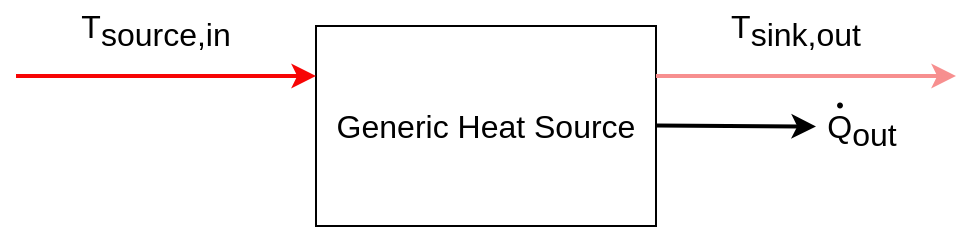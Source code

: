 <mxfile version="21.3.7" type="device">
  <diagram id="7CAGK7NYdxNWs-XZQOqM" name="Seite-1">
    <mxGraphModel dx="574" dy="395" grid="0" gridSize="10" guides="1" tooltips="1" connect="1" arrows="1" fold="1" page="1" pageScale="1" pageWidth="827" pageHeight="1169" math="0" shadow="0">
      <root>
        <mxCell id="0" />
        <mxCell id="1" parent="0" />
        <mxCell id="IjUauUQ_8tpXAWT-FcBq-1" value="&lt;font style=&quot;font-size: 16px;&quot;&gt;Generic Heat Source&lt;/font&gt;" style="rounded=0;whiteSpace=wrap;html=1;fontSize=16;" parent="1" vertex="1">
          <mxGeometry x="353" y="315" width="170" height="100" as="geometry" />
        </mxCell>
        <mxCell id="IjUauUQ_8tpXAWT-FcBq-4" value="" style="endArrow=classic;html=1;rounded=0;entryX=0;entryY=0.25;entryDx=0;entryDy=0;strokeWidth=2;strokeColor=#F78F8F;fontSize=16;" parent="1" edge="1">
          <mxGeometry width="50" height="50" relative="1" as="geometry">
            <mxPoint x="523" y="340" as="sourcePoint" />
            <mxPoint x="673" y="340" as="targetPoint" />
          </mxGeometry>
        </mxCell>
        <mxCell id="IjUauUQ_8tpXAWT-FcBq-6" value="" style="endArrow=classic;html=1;rounded=0;entryX=0;entryY=0.25;entryDx=0;entryDy=0;strokeWidth=2;fillColor=#f8cecc;strokeColor=#F70505;fontColor=#FF4A4A;fontSize=16;" parent="1" edge="1">
          <mxGeometry width="50" height="50" relative="1" as="geometry">
            <mxPoint x="203" y="340" as="sourcePoint" />
            <mxPoint x="353" y="340" as="targetPoint" />
          </mxGeometry>
        </mxCell>
        <mxCell id="IjUauUQ_8tpXAWT-FcBq-10" value="" style="endArrow=classic;html=1;rounded=0;strokeWidth=2;fillColor=#f8cecc;strokeColor=#000000;fontSize=16;" parent="1" edge="1">
          <mxGeometry width="50" height="50" relative="1" as="geometry">
            <mxPoint x="523" y="364.75" as="sourcePoint" />
            <mxPoint x="603" y="365.25" as="targetPoint" />
          </mxGeometry>
        </mxCell>
        <mxCell id="IjUauUQ_8tpXAWT-FcBq-13" value="Q&lt;sub style=&quot;font-size: 16px;&quot;&gt;out&lt;/sub&gt;" style="text;html=1;strokeColor=none;fillColor=none;align=center;verticalAlign=middle;whiteSpace=wrap;rounded=0;fontSize=16;" parent="1" vertex="1">
          <mxGeometry x="596" y="352" width="60" height="30" as="geometry" />
        </mxCell>
        <mxCell id="IjUauUQ_8tpXAWT-FcBq-18" value="." style="text;html=1;strokeColor=none;fillColor=none;align=center;verticalAlign=middle;whiteSpace=wrap;rounded=0;fontSize=25;fontFamily=Georgia;" parent="1" vertex="1">
          <mxGeometry x="585" y="332" width="60" height="30" as="geometry" />
        </mxCell>
        <mxCell id="IjUauUQ_8tpXAWT-FcBq-19" value="T&lt;sub style=&quot;font-size: 16px;&quot;&gt;source,in&lt;/sub&gt;" style="text;html=1;strokeColor=none;fillColor=none;align=center;verticalAlign=middle;whiteSpace=wrap;rounded=0;fontSize=16;" parent="1" vertex="1">
          <mxGeometry x="243" y="302" width="60" height="30" as="geometry" />
        </mxCell>
        <mxCell id="IjUauUQ_8tpXAWT-FcBq-21" value="T&lt;sub style=&quot;font-size: 16px;&quot;&gt;sink,out&lt;/sub&gt;" style="text;html=1;strokeColor=none;fillColor=none;align=center;verticalAlign=middle;whiteSpace=wrap;rounded=0;fontSize=16;" parent="1" vertex="1">
          <mxGeometry x="563" y="302" width="60" height="30" as="geometry" />
        </mxCell>
      </root>
    </mxGraphModel>
  </diagram>
</mxfile>
